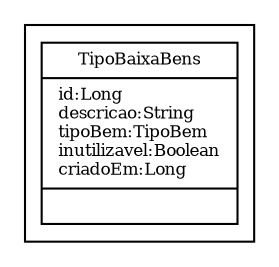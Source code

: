 digraph G{
fontname = "Times-Roman"
fontsize = 8

node [
        fontname = "Times-Roman"
        fontsize = 8
        shape = "record"
]

edge [
        fontname = "Times-Roman"
        fontsize = 8
]

subgraph clusterTIPO_DE_BAIXA_DE_BENS
{
TipoBaixaBens [label = "{TipoBaixaBens|id:Long\ldescricao:String\ltipoBem:TipoBem\linutilizavel:Boolean\lcriadoEm:Long\l|\l}"]
}
}
